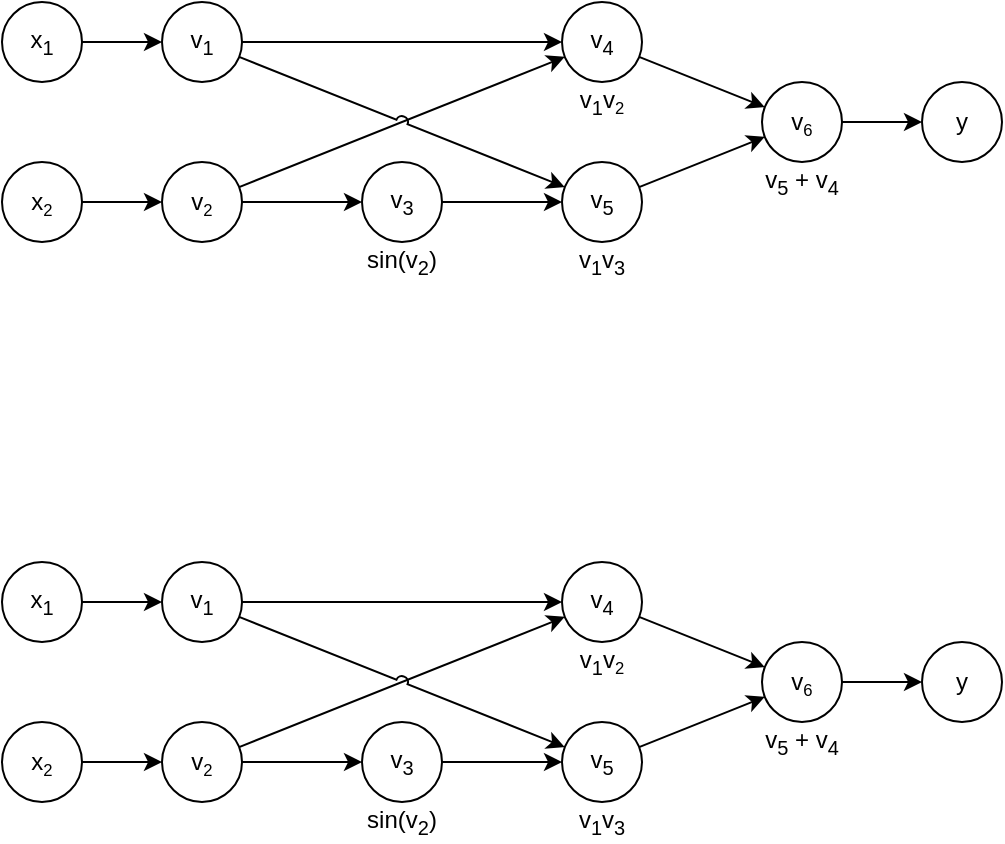 <mxfile version="21.7.2" type="device">
  <diagram name="Page-1" id="FtoZNPxqjfnDOUU-gsMh">
    <mxGraphModel dx="724" dy="434" grid="1" gridSize="10" guides="1" tooltips="1" connect="1" arrows="1" fold="1" page="1" pageScale="1" pageWidth="850" pageHeight="1100" math="0" shadow="0">
      <root>
        <mxCell id="0" />
        <mxCell id="1" parent="0" />
        <mxCell id="AhCQm9ZpgC5e9qVkABkL-13" style="edgeStyle=orthogonalEdgeStyle;rounded=0;orthogonalLoop=1;jettySize=auto;html=1;entryX=0;entryY=0.5;entryDx=0;entryDy=0;" edge="1" parent="1" source="AhCQm9ZpgC5e9qVkABkL-1" target="AhCQm9ZpgC5e9qVkABkL-9">
          <mxGeometry relative="1" as="geometry" />
        </mxCell>
        <mxCell id="AhCQm9ZpgC5e9qVkABkL-1" value="v&lt;sub&gt;1&lt;/sub&gt;" style="ellipse;whiteSpace=wrap;html=1;aspect=fixed;" vertex="1" parent="1">
          <mxGeometry x="180" y="120" width="40" height="40" as="geometry" />
        </mxCell>
        <mxCell id="AhCQm9ZpgC5e9qVkABkL-11" style="edgeStyle=orthogonalEdgeStyle;rounded=0;orthogonalLoop=1;jettySize=auto;html=1;entryX=0;entryY=0.5;entryDx=0;entryDy=0;" edge="1" parent="1" source="AhCQm9ZpgC5e9qVkABkL-2" target="AhCQm9ZpgC5e9qVkABkL-6">
          <mxGeometry relative="1" as="geometry" />
        </mxCell>
        <mxCell id="AhCQm9ZpgC5e9qVkABkL-12" style="rounded=0;orthogonalLoop=1;jettySize=auto;html=1;" edge="1" parent="1" source="AhCQm9ZpgC5e9qVkABkL-2" target="AhCQm9ZpgC5e9qVkABkL-9">
          <mxGeometry relative="1" as="geometry" />
        </mxCell>
        <mxCell id="AhCQm9ZpgC5e9qVkABkL-2" value="v&lt;span style=&quot;font-size: 10px;&quot;&gt;&lt;sub&gt;2&lt;/sub&gt;&lt;/span&gt;" style="ellipse;whiteSpace=wrap;html=1;aspect=fixed;" vertex="1" parent="1">
          <mxGeometry x="180" y="200" width="40" height="40" as="geometry" />
        </mxCell>
        <mxCell id="AhCQm9ZpgC5e9qVkABkL-6" value="v&lt;sub&gt;3&lt;/sub&gt;" style="ellipse;whiteSpace=wrap;html=1;aspect=fixed;" vertex="1" parent="1">
          <mxGeometry x="280" y="200" width="40" height="40" as="geometry" />
        </mxCell>
        <mxCell id="AhCQm9ZpgC5e9qVkABkL-20" style="rounded=0;orthogonalLoop=1;jettySize=auto;html=1;" edge="1" parent="1" source="AhCQm9ZpgC5e9qVkABkL-9" target="AhCQm9ZpgC5e9qVkABkL-18">
          <mxGeometry relative="1" as="geometry" />
        </mxCell>
        <mxCell id="AhCQm9ZpgC5e9qVkABkL-9" value="v&lt;sub&gt;4&lt;/sub&gt;" style="ellipse;whiteSpace=wrap;html=1;aspect=fixed;" vertex="1" parent="1">
          <mxGeometry x="380" y="120" width="40" height="40" as="geometry" />
        </mxCell>
        <mxCell id="AhCQm9ZpgC5e9qVkABkL-15" style="rounded=0;orthogonalLoop=1;jettySize=auto;html=1;jumpStyle=arc;" edge="1" parent="1" source="AhCQm9ZpgC5e9qVkABkL-1" target="AhCQm9ZpgC5e9qVkABkL-16">
          <mxGeometry relative="1" as="geometry">
            <mxPoint x="393.663" y="210.423" as="targetPoint" />
          </mxGeometry>
        </mxCell>
        <mxCell id="AhCQm9ZpgC5e9qVkABkL-17" value="" style="edgeStyle=orthogonalEdgeStyle;rounded=0;orthogonalLoop=1;jettySize=auto;html=1;entryX=0;entryY=0.5;entryDx=0;entryDy=0;" edge="1" parent="1" source="AhCQm9ZpgC5e9qVkABkL-6" target="AhCQm9ZpgC5e9qVkABkL-16">
          <mxGeometry relative="1" as="geometry">
            <mxPoint x="320" y="220" as="sourcePoint" />
            <mxPoint x="390" y="220" as="targetPoint" />
          </mxGeometry>
        </mxCell>
        <mxCell id="AhCQm9ZpgC5e9qVkABkL-19" style="rounded=0;orthogonalLoop=1;jettySize=auto;html=1;" edge="1" parent="1" source="AhCQm9ZpgC5e9qVkABkL-16" target="AhCQm9ZpgC5e9qVkABkL-18">
          <mxGeometry relative="1" as="geometry" />
        </mxCell>
        <mxCell id="AhCQm9ZpgC5e9qVkABkL-16" value="v&lt;sub&gt;5&lt;/sub&gt;" style="ellipse;whiteSpace=wrap;html=1;aspect=fixed;" vertex="1" parent="1">
          <mxGeometry x="380" y="200" width="40" height="40" as="geometry" />
        </mxCell>
        <mxCell id="AhCQm9ZpgC5e9qVkABkL-25" style="edgeStyle=orthogonalEdgeStyle;rounded=0;orthogonalLoop=1;jettySize=auto;html=1;" edge="1" parent="1" source="AhCQm9ZpgC5e9qVkABkL-18" target="AhCQm9ZpgC5e9qVkABkL-27">
          <mxGeometry relative="1" as="geometry">
            <mxPoint x="570" y="180" as="targetPoint" />
          </mxGeometry>
        </mxCell>
        <mxCell id="AhCQm9ZpgC5e9qVkABkL-18" value="v&lt;span style=&quot;font-size: 10px;&quot;&gt;&lt;sub&gt;6&lt;/sub&gt;&lt;/span&gt;" style="ellipse;whiteSpace=wrap;html=1;aspect=fixed;" vertex="1" parent="1">
          <mxGeometry x="480" y="160" width="40" height="40" as="geometry" />
        </mxCell>
        <mxCell id="AhCQm9ZpgC5e9qVkABkL-21" value="sin(v&lt;sub style=&quot;font-size: 10px;&quot;&gt;2&lt;/sub&gt;&lt;font style=&quot;font-size: 12px;&quot;&gt;)&lt;/font&gt;" style="text;html=1;strokeColor=none;fillColor=none;align=center;verticalAlign=middle;whiteSpace=wrap;rounded=0;" vertex="1" parent="1">
          <mxGeometry x="270" y="240" width="60" height="20" as="geometry" />
        </mxCell>
        <mxCell id="AhCQm9ZpgC5e9qVkABkL-22" value="v&lt;sub&gt;1&lt;/sub&gt;v&lt;sub&gt;3&lt;/sub&gt;" style="text;html=1;strokeColor=none;fillColor=none;align=center;verticalAlign=middle;whiteSpace=wrap;rounded=0;" vertex="1" parent="1">
          <mxGeometry x="370" y="240" width="60" height="20" as="geometry" />
        </mxCell>
        <mxCell id="AhCQm9ZpgC5e9qVkABkL-23" value="v&lt;sub&gt;1&lt;/sub&gt;v&lt;span style=&quot;font-size: 10px;&quot;&gt;&lt;sub&gt;2&lt;/sub&gt;&lt;/span&gt;" style="text;html=1;strokeColor=none;fillColor=none;align=center;verticalAlign=middle;whiteSpace=wrap;rounded=0;" vertex="1" parent="1">
          <mxGeometry x="370" y="160" width="60" height="20" as="geometry" />
        </mxCell>
        <mxCell id="AhCQm9ZpgC5e9qVkABkL-24" value="v&lt;sub&gt;5&lt;/sub&gt;&amp;nbsp;+ v&lt;sub&gt;4&lt;/sub&gt;" style="text;html=1;strokeColor=none;fillColor=none;align=center;verticalAlign=middle;whiteSpace=wrap;rounded=0;" vertex="1" parent="1">
          <mxGeometry x="470" y="200" width="60" height="20" as="geometry" />
        </mxCell>
        <mxCell id="AhCQm9ZpgC5e9qVkABkL-27" value="y" style="ellipse;whiteSpace=wrap;html=1;aspect=fixed;" vertex="1" parent="1">
          <mxGeometry x="560" y="160" width="40" height="40" as="geometry" />
        </mxCell>
        <mxCell id="AhCQm9ZpgC5e9qVkABkL-30" value="" style="edgeStyle=orthogonalEdgeStyle;rounded=0;orthogonalLoop=1;jettySize=auto;html=1;" edge="1" parent="1" source="AhCQm9ZpgC5e9qVkABkL-29" target="AhCQm9ZpgC5e9qVkABkL-1">
          <mxGeometry relative="1" as="geometry" />
        </mxCell>
        <mxCell id="AhCQm9ZpgC5e9qVkABkL-29" value="x&lt;sub&gt;1&lt;/sub&gt;" style="ellipse;whiteSpace=wrap;html=1;aspect=fixed;" vertex="1" parent="1">
          <mxGeometry x="100" y="120" width="40" height="40" as="geometry" />
        </mxCell>
        <mxCell id="AhCQm9ZpgC5e9qVkABkL-32" value="" style="edgeStyle=orthogonalEdgeStyle;rounded=0;orthogonalLoop=1;jettySize=auto;html=1;" edge="1" parent="1" source="AhCQm9ZpgC5e9qVkABkL-31" target="AhCQm9ZpgC5e9qVkABkL-2">
          <mxGeometry relative="1" as="geometry" />
        </mxCell>
        <mxCell id="AhCQm9ZpgC5e9qVkABkL-31" value="x&lt;span style=&quot;font-size: 10px;&quot;&gt;&lt;sub&gt;2&lt;/sub&gt;&lt;/span&gt;" style="ellipse;whiteSpace=wrap;html=1;aspect=fixed;" vertex="1" parent="1">
          <mxGeometry x="100" y="200" width="40" height="40" as="geometry" />
        </mxCell>
        <mxCell id="AhCQm9ZpgC5e9qVkABkL-33" style="edgeStyle=orthogonalEdgeStyle;rounded=0;orthogonalLoop=1;jettySize=auto;html=1;entryX=0;entryY=0.5;entryDx=0;entryDy=0;" edge="1" parent="1" source="AhCQm9ZpgC5e9qVkABkL-34" target="AhCQm9ZpgC5e9qVkABkL-40">
          <mxGeometry relative="1" as="geometry" />
        </mxCell>
        <mxCell id="AhCQm9ZpgC5e9qVkABkL-34" value="v&lt;sub&gt;1&lt;/sub&gt;" style="ellipse;whiteSpace=wrap;html=1;aspect=fixed;" vertex="1" parent="1">
          <mxGeometry x="180" y="400" width="40" height="40" as="geometry" />
        </mxCell>
        <mxCell id="AhCQm9ZpgC5e9qVkABkL-35" style="edgeStyle=orthogonalEdgeStyle;rounded=0;orthogonalLoop=1;jettySize=auto;html=1;entryX=0;entryY=0.5;entryDx=0;entryDy=0;" edge="1" parent="1" source="AhCQm9ZpgC5e9qVkABkL-37" target="AhCQm9ZpgC5e9qVkABkL-38">
          <mxGeometry relative="1" as="geometry" />
        </mxCell>
        <mxCell id="AhCQm9ZpgC5e9qVkABkL-36" style="rounded=0;orthogonalLoop=1;jettySize=auto;html=1;" edge="1" parent="1" source="AhCQm9ZpgC5e9qVkABkL-37" target="AhCQm9ZpgC5e9qVkABkL-40">
          <mxGeometry relative="1" as="geometry" />
        </mxCell>
        <mxCell id="AhCQm9ZpgC5e9qVkABkL-37" value="v&lt;span style=&quot;font-size: 10px;&quot;&gt;&lt;sub&gt;2&lt;/sub&gt;&lt;/span&gt;" style="ellipse;whiteSpace=wrap;html=1;aspect=fixed;" vertex="1" parent="1">
          <mxGeometry x="180" y="480" width="40" height="40" as="geometry" />
        </mxCell>
        <mxCell id="AhCQm9ZpgC5e9qVkABkL-38" value="v&lt;sub&gt;3&lt;/sub&gt;" style="ellipse;whiteSpace=wrap;html=1;aspect=fixed;" vertex="1" parent="1">
          <mxGeometry x="280" y="480" width="40" height="40" as="geometry" />
        </mxCell>
        <mxCell id="AhCQm9ZpgC5e9qVkABkL-39" style="rounded=0;orthogonalLoop=1;jettySize=auto;html=1;" edge="1" parent="1" source="AhCQm9ZpgC5e9qVkABkL-40" target="AhCQm9ZpgC5e9qVkABkL-46">
          <mxGeometry relative="1" as="geometry" />
        </mxCell>
        <mxCell id="AhCQm9ZpgC5e9qVkABkL-40" value="v&lt;sub&gt;4&lt;/sub&gt;" style="ellipse;whiteSpace=wrap;html=1;aspect=fixed;" vertex="1" parent="1">
          <mxGeometry x="380" y="400" width="40" height="40" as="geometry" />
        </mxCell>
        <mxCell id="AhCQm9ZpgC5e9qVkABkL-41" style="rounded=0;orthogonalLoop=1;jettySize=auto;html=1;jumpStyle=arc;" edge="1" parent="1" source="AhCQm9ZpgC5e9qVkABkL-34" target="AhCQm9ZpgC5e9qVkABkL-44">
          <mxGeometry relative="1" as="geometry">
            <mxPoint x="393.663" y="490.423" as="targetPoint" />
          </mxGeometry>
        </mxCell>
        <mxCell id="AhCQm9ZpgC5e9qVkABkL-42" value="" style="edgeStyle=orthogonalEdgeStyle;rounded=0;orthogonalLoop=1;jettySize=auto;html=1;entryX=0;entryY=0.5;entryDx=0;entryDy=0;" edge="1" parent="1" source="AhCQm9ZpgC5e9qVkABkL-38" target="AhCQm9ZpgC5e9qVkABkL-44">
          <mxGeometry relative="1" as="geometry">
            <mxPoint x="320" y="500" as="sourcePoint" />
            <mxPoint x="390" y="500" as="targetPoint" />
          </mxGeometry>
        </mxCell>
        <mxCell id="AhCQm9ZpgC5e9qVkABkL-43" style="rounded=0;orthogonalLoop=1;jettySize=auto;html=1;" edge="1" parent="1" source="AhCQm9ZpgC5e9qVkABkL-44" target="AhCQm9ZpgC5e9qVkABkL-46">
          <mxGeometry relative="1" as="geometry" />
        </mxCell>
        <mxCell id="AhCQm9ZpgC5e9qVkABkL-44" value="v&lt;sub&gt;5&lt;/sub&gt;" style="ellipse;whiteSpace=wrap;html=1;aspect=fixed;" vertex="1" parent="1">
          <mxGeometry x="380" y="480" width="40" height="40" as="geometry" />
        </mxCell>
        <mxCell id="AhCQm9ZpgC5e9qVkABkL-45" style="edgeStyle=orthogonalEdgeStyle;rounded=0;orthogonalLoop=1;jettySize=auto;html=1;" edge="1" parent="1" source="AhCQm9ZpgC5e9qVkABkL-46" target="AhCQm9ZpgC5e9qVkABkL-51">
          <mxGeometry relative="1" as="geometry">
            <mxPoint x="570" y="460" as="targetPoint" />
          </mxGeometry>
        </mxCell>
        <mxCell id="AhCQm9ZpgC5e9qVkABkL-46" value="v&lt;span style=&quot;font-size: 10px;&quot;&gt;&lt;sub&gt;6&lt;/sub&gt;&lt;/span&gt;" style="ellipse;whiteSpace=wrap;html=1;aspect=fixed;" vertex="1" parent="1">
          <mxGeometry x="480" y="440" width="40" height="40" as="geometry" />
        </mxCell>
        <mxCell id="AhCQm9ZpgC5e9qVkABkL-47" value="sin(v&lt;sub style=&quot;font-size: 10px;&quot;&gt;2&lt;/sub&gt;&lt;font style=&quot;font-size: 12px;&quot;&gt;)&lt;/font&gt;" style="text;html=1;strokeColor=none;fillColor=none;align=center;verticalAlign=middle;whiteSpace=wrap;rounded=0;" vertex="1" parent="1">
          <mxGeometry x="270" y="520" width="60" height="20" as="geometry" />
        </mxCell>
        <mxCell id="AhCQm9ZpgC5e9qVkABkL-48" value="v&lt;sub&gt;1&lt;/sub&gt;v&lt;sub&gt;3&lt;/sub&gt;" style="text;html=1;strokeColor=none;fillColor=none;align=center;verticalAlign=middle;whiteSpace=wrap;rounded=0;" vertex="1" parent="1">
          <mxGeometry x="370" y="520" width="60" height="20" as="geometry" />
        </mxCell>
        <mxCell id="AhCQm9ZpgC5e9qVkABkL-49" value="v&lt;sub&gt;1&lt;/sub&gt;v&lt;span style=&quot;font-size: 10px;&quot;&gt;&lt;sub&gt;2&lt;/sub&gt;&lt;/span&gt;" style="text;html=1;strokeColor=none;fillColor=none;align=center;verticalAlign=middle;whiteSpace=wrap;rounded=0;" vertex="1" parent="1">
          <mxGeometry x="370" y="440" width="60" height="20" as="geometry" />
        </mxCell>
        <mxCell id="AhCQm9ZpgC5e9qVkABkL-50" value="v&lt;sub&gt;5&lt;/sub&gt;&amp;nbsp;+ v&lt;sub&gt;4&lt;/sub&gt;" style="text;html=1;strokeColor=none;fillColor=none;align=center;verticalAlign=middle;whiteSpace=wrap;rounded=0;" vertex="1" parent="1">
          <mxGeometry x="470" y="480" width="60" height="20" as="geometry" />
        </mxCell>
        <mxCell id="AhCQm9ZpgC5e9qVkABkL-51" value="y" style="ellipse;whiteSpace=wrap;html=1;aspect=fixed;" vertex="1" parent="1">
          <mxGeometry x="560" y="440" width="40" height="40" as="geometry" />
        </mxCell>
        <mxCell id="AhCQm9ZpgC5e9qVkABkL-52" value="" style="edgeStyle=orthogonalEdgeStyle;rounded=0;orthogonalLoop=1;jettySize=auto;html=1;" edge="1" parent="1" source="AhCQm9ZpgC5e9qVkABkL-53" target="AhCQm9ZpgC5e9qVkABkL-34">
          <mxGeometry relative="1" as="geometry" />
        </mxCell>
        <mxCell id="AhCQm9ZpgC5e9qVkABkL-53" value="x&lt;sub&gt;1&lt;/sub&gt;" style="ellipse;whiteSpace=wrap;html=1;aspect=fixed;" vertex="1" parent="1">
          <mxGeometry x="100" y="400" width="40" height="40" as="geometry" />
        </mxCell>
        <mxCell id="AhCQm9ZpgC5e9qVkABkL-54" value="" style="edgeStyle=orthogonalEdgeStyle;rounded=0;orthogonalLoop=1;jettySize=auto;html=1;" edge="1" parent="1" source="AhCQm9ZpgC5e9qVkABkL-55" target="AhCQm9ZpgC5e9qVkABkL-37">
          <mxGeometry relative="1" as="geometry" />
        </mxCell>
        <mxCell id="AhCQm9ZpgC5e9qVkABkL-55" value="x&lt;span style=&quot;font-size: 10px;&quot;&gt;&lt;sub&gt;2&lt;/sub&gt;&lt;/span&gt;" style="ellipse;whiteSpace=wrap;html=1;aspect=fixed;" vertex="1" parent="1">
          <mxGeometry x="100" y="480" width="40" height="40" as="geometry" />
        </mxCell>
      </root>
    </mxGraphModel>
  </diagram>
</mxfile>

